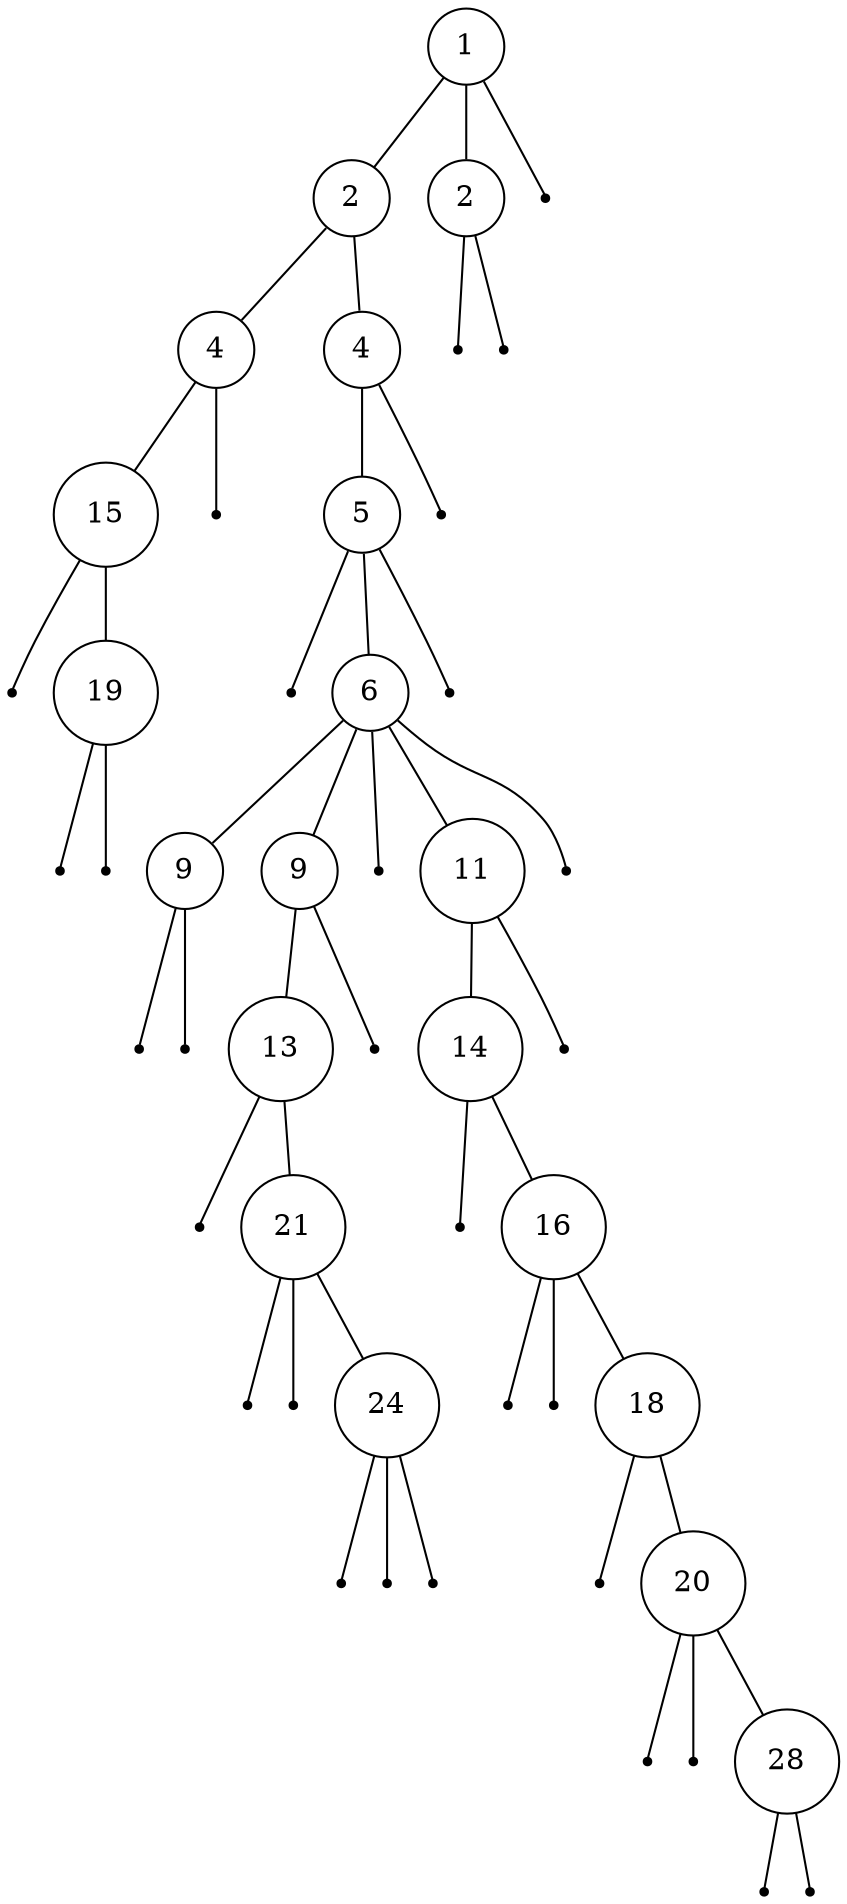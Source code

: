 digraph {
  edge [arrowhead = none, arrowtail=none];
treeimplementationSchroderTreeImpl7ea987ac [label="1", shape=circle, width=0.1];
treeimplementationSchroderTreeImpl7ea987ac -> treeimplementationSchroderTreeImpl12a3a380;
treeimplementationSchroderTreeImpl7ea987ac -> treeimplementationSchroderTreeImpl29453f44;
treeimplementationSchroderTreeImpl7ea987ac -> treeimplementationSchroderTreeImpl5cad8086;
treeimplementationSchroderTreeImpl12a3a380 [label="2", shape=circle, width=0.1];
treeimplementationSchroderTreeImpl12a3a380 -> treeimplementationSchroderTreeImpl6e0be858;
treeimplementationSchroderTreeImpl12a3a380 -> treeimplementationSchroderTreeImpl61bbe9ba;
treeimplementationSchroderTreeImpl6e0be858 [label="4", shape=circle, width=0.1];
treeimplementationSchroderTreeImpl6e0be858 -> treeimplementationSchroderTreeImpl610455d6;
treeimplementationSchroderTreeImpl6e0be858 -> treeimplementationSchroderTreeImpl511d50c0;
treeimplementationSchroderTreeImpl610455d6 [label="15", shape=circle, width=0.1];
treeimplementationSchroderTreeImpl610455d6 -> treeimplementationSchroderTreeImpl60e53b93;
treeimplementationSchroderTreeImpl610455d6 -> treeimplementationSchroderTreeImpl5e2de80c;
treeimplementationSchroderTreeImpl60e53b93 [label="", shape=point];
treeimplementationSchroderTreeImpl5e2de80c [label="19", shape=circle, width=0.1];
treeimplementationSchroderTreeImpl5e2de80c -> treeimplementationSchroderTreeImpl1d44bcfa;
treeimplementationSchroderTreeImpl5e2de80c -> treeimplementationSchroderTreeImpl266474c2;
treeimplementationSchroderTreeImpl1d44bcfa [label="", shape=point];
treeimplementationSchroderTreeImpl266474c2 [label="", shape=point];
treeimplementationSchroderTreeImpl511d50c0 [label="", shape=point];
treeimplementationSchroderTreeImpl61bbe9ba [label="4", shape=circle, width=0.1];
treeimplementationSchroderTreeImpl61bbe9ba -> treeimplementationSchroderTreeImpl6f94fa3e;
treeimplementationSchroderTreeImpl61bbe9ba -> treeimplementationSchroderTreeImpl5e481248;
treeimplementationSchroderTreeImpl6f94fa3e [label="5", shape=circle, width=0.1];
treeimplementationSchroderTreeImpl6f94fa3e -> treeimplementationSchroderTreeImpl66d3c617;
treeimplementationSchroderTreeImpl6f94fa3e -> treeimplementationSchroderTreeImpl63947c6b;
treeimplementationSchroderTreeImpl6f94fa3e -> treeimplementationSchroderTreeImpl2b193f2d;
treeimplementationSchroderTreeImpl66d3c617 [label="", shape=point];
treeimplementationSchroderTreeImpl63947c6b [label="6", shape=circle, width=0.1];
treeimplementationSchroderTreeImpl63947c6b -> treeimplementationSchroderTreeImpl355da254;
treeimplementationSchroderTreeImpl63947c6b -> treeimplementationSchroderTreeImpl4dc63996;
treeimplementationSchroderTreeImpl63947c6b -> treeimplementationSchroderTreeImpld716361;
treeimplementationSchroderTreeImpl63947c6b -> treeimplementationSchroderTreeImpl6ff3c5b5;
treeimplementationSchroderTreeImpl63947c6b -> treeimplementationSchroderTreeImpl3764951d;
treeimplementationSchroderTreeImpl355da254 [label="9", shape=circle, width=0.1];
treeimplementationSchroderTreeImpl355da254 -> treeimplementationSchroderTreeImpl4b1210ee;
treeimplementationSchroderTreeImpl355da254 -> treeimplementationSchroderTreeImpl4d7e1886;
treeimplementationSchroderTreeImpl4b1210ee [label="", shape=point];
treeimplementationSchroderTreeImpl4d7e1886 [label="", shape=point];
treeimplementationSchroderTreeImpl4dc63996 [label="9", shape=circle, width=0.1];
treeimplementationSchroderTreeImpl4dc63996 -> treeimplementationSchroderTreeImpl3cd1a2f1;
treeimplementationSchroderTreeImpl4dc63996 -> treeimplementationSchroderTreeImpl2f0e140b;
treeimplementationSchroderTreeImpl3cd1a2f1 [label="13", shape=circle, width=0.1];
treeimplementationSchroderTreeImpl3cd1a2f1 -> treeimplementationSchroderTreeImpl7440e464;
treeimplementationSchroderTreeImpl3cd1a2f1 -> treeimplementationSchroderTreeImpl49476842;
treeimplementationSchroderTreeImpl7440e464 [label="", shape=point];
treeimplementationSchroderTreeImpl49476842 [label="21", shape=circle, width=0.1];
treeimplementationSchroderTreeImpl49476842 -> treeimplementationSchroderTreeImpl78308db1;
treeimplementationSchroderTreeImpl49476842 -> treeimplementationSchroderTreeImpl27c170f0;
treeimplementationSchroderTreeImpl49476842 -> treeimplementationSchroderTreeImpl5451c3a8;
treeimplementationSchroderTreeImpl78308db1 [label="", shape=point];
treeimplementationSchroderTreeImpl27c170f0 [label="", shape=point];
treeimplementationSchroderTreeImpl5451c3a8 [label="24", shape=circle, width=0.1];
treeimplementationSchroderTreeImpl5451c3a8 -> treeimplementationSchroderTreeImpl2626b418;
treeimplementationSchroderTreeImpl5451c3a8 -> treeimplementationSchroderTreeImpl5a07e868;
treeimplementationSchroderTreeImpl5451c3a8 -> treeimplementationSchroderTreeImpl76ed5528;
treeimplementationSchroderTreeImpl2626b418 [label="", shape=point];
treeimplementationSchroderTreeImpl5a07e868 [label="", shape=point];
treeimplementationSchroderTreeImpl76ed5528 [label="", shape=point];
treeimplementationSchroderTreeImpl2f0e140b [label="", shape=point];
treeimplementationSchroderTreeImpld716361 [label="", shape=point];
treeimplementationSchroderTreeImpl6ff3c5b5 [label="11", shape=circle, width=0.1];
treeimplementationSchroderTreeImpl6ff3c5b5 -> treeimplementationSchroderTreeImpl2c7b84de;
treeimplementationSchroderTreeImpl6ff3c5b5 -> treeimplementationSchroderTreeImpl3fee733d;
treeimplementationSchroderTreeImpl2c7b84de [label="14", shape=circle, width=0.1];
treeimplementationSchroderTreeImpl2c7b84de -> treeimplementationSchroderTreeImpl5acf9800;
treeimplementationSchroderTreeImpl2c7b84de -> treeimplementationSchroderTreeImpl4617c264;
treeimplementationSchroderTreeImpl5acf9800 [label="", shape=point];
treeimplementationSchroderTreeImpl4617c264 [label="16", shape=circle, width=0.1];
treeimplementationSchroderTreeImpl4617c264 -> treeimplementationSchroderTreeImpl36baf30c;
treeimplementationSchroderTreeImpl4617c264 -> treeimplementationSchroderTreeImpl7a81197d;
treeimplementationSchroderTreeImpl4617c264 -> treeimplementationSchroderTreeImpl5ca881b5;
treeimplementationSchroderTreeImpl36baf30c [label="", shape=point];
treeimplementationSchroderTreeImpl7a81197d [label="", shape=point];
treeimplementationSchroderTreeImpl5ca881b5 [label="18", shape=circle, width=0.1];
treeimplementationSchroderTreeImpl5ca881b5 -> treeimplementationSchroderTreeImpl24d46ca6;
treeimplementationSchroderTreeImpl5ca881b5 -> treeimplementationSchroderTreeImpl4517d9a3;
treeimplementationSchroderTreeImpl24d46ca6 [label="", shape=point];
treeimplementationSchroderTreeImpl4517d9a3 [label="20", shape=circle, width=0.1];
treeimplementationSchroderTreeImpl4517d9a3 -> treeimplementationSchroderTreeImpl372f7a8d;
treeimplementationSchroderTreeImpl4517d9a3 -> treeimplementationSchroderTreeImpl2f92e0f4;
treeimplementationSchroderTreeImpl4517d9a3 -> treeimplementationSchroderTreeImpl28a418fc;
treeimplementationSchroderTreeImpl372f7a8d [label="", shape=point];
treeimplementationSchroderTreeImpl2f92e0f4 [label="", shape=point];
treeimplementationSchroderTreeImpl28a418fc [label="28", shape=circle, width=0.1];
treeimplementationSchroderTreeImpl28a418fc -> treeimplementationSchroderTreeImpl5305068a;
treeimplementationSchroderTreeImpl28a418fc -> treeimplementationSchroderTreeImpl1f32e575;
treeimplementationSchroderTreeImpl5305068a [label="", shape=point];
treeimplementationSchroderTreeImpl1f32e575 [label="", shape=point];
treeimplementationSchroderTreeImpl3fee733d [label="", shape=point];
treeimplementationSchroderTreeImpl3764951d [label="", shape=point];
treeimplementationSchroderTreeImpl2b193f2d [label="", shape=point];
treeimplementationSchroderTreeImpl5e481248 [label="", shape=point];
treeimplementationSchroderTreeImpl29453f44 [label="2", shape=circle, width=0.1];
treeimplementationSchroderTreeImpl29453f44 -> treeimplementationSchroderTreeImpl279f2327;
treeimplementationSchroderTreeImpl29453f44 -> treeimplementationSchroderTreeImpl2ff4acd0;
treeimplementationSchroderTreeImpl279f2327 [label="", shape=point];
treeimplementationSchroderTreeImpl2ff4acd0 [label="", shape=point];
treeimplementationSchroderTreeImpl5cad8086 [label="", shape=point];
}